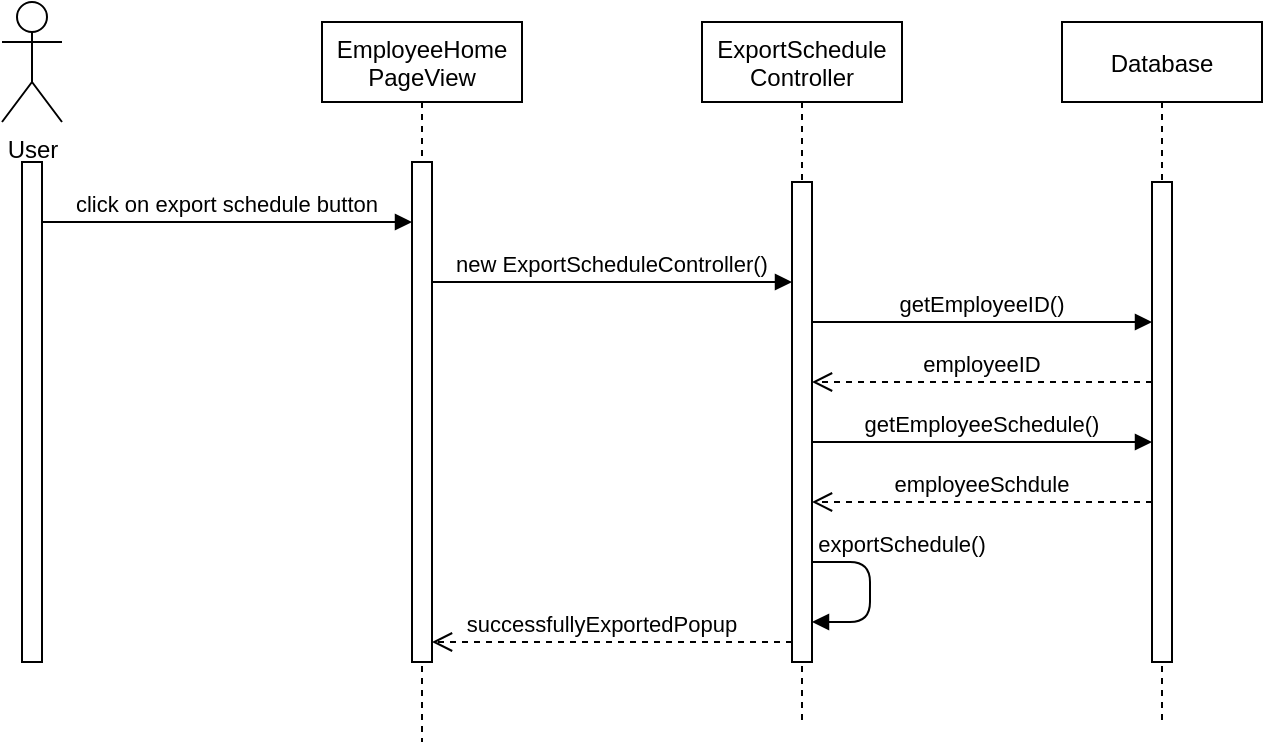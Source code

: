 <mxfile version="14.1.8" type="github">
  <diagram id="5uT8dm61a1b_Dk0GXY2D" name="Page-1">
    <mxGraphModel dx="923" dy="376" grid="1" gridSize="10" guides="1" tooltips="1" connect="1" arrows="1" fold="1" page="1" pageScale="1" pageWidth="827" pageHeight="1169" math="0" shadow="0">
      <root>
        <mxCell id="0" />
        <mxCell id="1" parent="0" />
        <mxCell id="bG4xbo2p4vwZnYhVoT0--1" value="EmployeeHome&#xa;PageView" style="shape=umlLifeline;perimeter=lifelinePerimeter;container=1;collapsible=0;recursiveResize=0;rounded=0;shadow=0;strokeWidth=1;" vertex="1" parent="1">
          <mxGeometry x="210" y="80" width="100" height="360" as="geometry" />
        </mxCell>
        <mxCell id="bG4xbo2p4vwZnYhVoT0--2" value="" style="points=[];perimeter=orthogonalPerimeter;rounded=0;shadow=0;strokeWidth=1;" vertex="1" parent="bG4xbo2p4vwZnYhVoT0--1">
          <mxGeometry x="45" y="70" width="10" height="250" as="geometry" />
        </mxCell>
        <mxCell id="bG4xbo2p4vwZnYhVoT0--3" value="ExportSchedule&#xa;Controller" style="shape=umlLifeline;perimeter=lifelinePerimeter;container=1;collapsible=0;recursiveResize=0;rounded=0;shadow=0;strokeWidth=1;" vertex="1" parent="1">
          <mxGeometry x="400" y="80" width="100" height="350" as="geometry" />
        </mxCell>
        <mxCell id="bG4xbo2p4vwZnYhVoT0--4" value="" style="points=[];perimeter=orthogonalPerimeter;rounded=0;shadow=0;strokeWidth=1;" vertex="1" parent="bG4xbo2p4vwZnYhVoT0--3">
          <mxGeometry x="45" y="80" width="10" height="240" as="geometry" />
        </mxCell>
        <mxCell id="bG4xbo2p4vwZnYhVoT0--5" value="User" style="shape=umlActor;verticalLabelPosition=bottom;verticalAlign=top;html=1;outlineConnect=0;" vertex="1" parent="1">
          <mxGeometry x="50" y="70" width="30" height="60" as="geometry" />
        </mxCell>
        <mxCell id="bG4xbo2p4vwZnYhVoT0--6" value="Database" style="shape=umlLifeline;perimeter=lifelinePerimeter;container=1;collapsible=0;recursiveResize=0;rounded=0;shadow=0;strokeWidth=1;" vertex="1" parent="1">
          <mxGeometry x="580" y="80" width="100" height="350" as="geometry" />
        </mxCell>
        <mxCell id="bG4xbo2p4vwZnYhVoT0--7" value="" style="points=[];perimeter=orthogonalPerimeter;rounded=0;shadow=0;strokeWidth=1;" vertex="1" parent="bG4xbo2p4vwZnYhVoT0--6">
          <mxGeometry x="45" y="80" width="10" height="240" as="geometry" />
        </mxCell>
        <mxCell id="bG4xbo2p4vwZnYhVoT0--8" value="" style="points=[];perimeter=orthogonalPerimeter;rounded=0;shadow=0;strokeWidth=1;" vertex="1" parent="1">
          <mxGeometry x="60" y="150" width="10" height="250" as="geometry" />
        </mxCell>
        <mxCell id="bG4xbo2p4vwZnYhVoT0--9" value="click on export schedule button" style="verticalAlign=bottom;endArrow=block;shadow=0;strokeWidth=1;" edge="1" parent="1" source="bG4xbo2p4vwZnYhVoT0--8" target="bG4xbo2p4vwZnYhVoT0--2">
          <mxGeometry relative="1" as="geometry">
            <mxPoint x="175" y="560" as="sourcePoint" />
            <mxPoint x="300" y="490" as="targetPoint" />
            <Array as="points">
              <mxPoint x="160" y="180" />
            </Array>
          </mxGeometry>
        </mxCell>
        <mxCell id="bG4xbo2p4vwZnYhVoT0--10" value="new ExportScheduleController()" style="verticalAlign=bottom;endArrow=block;shadow=0;strokeWidth=1;" edge="1" parent="1" source="bG4xbo2p4vwZnYhVoT0--2" target="bG4xbo2p4vwZnYhVoT0--4">
          <mxGeometry relative="1" as="geometry">
            <mxPoint x="228.5" y="210" as="sourcePoint" />
            <mxPoint x="413.5" y="210" as="targetPoint" />
            <Array as="points">
              <mxPoint x="318.5" y="210" />
            </Array>
          </mxGeometry>
        </mxCell>
        <mxCell id="bG4xbo2p4vwZnYhVoT0--11" value="getEmployeeID()" style="verticalAlign=bottom;endArrow=block;shadow=0;strokeWidth=1;" edge="1" parent="1" source="bG4xbo2p4vwZnYhVoT0--4" target="bG4xbo2p4vwZnYhVoT0--7">
          <mxGeometry relative="1" as="geometry">
            <mxPoint x="430" y="200" as="sourcePoint" />
            <mxPoint x="610" y="200" as="targetPoint" />
            <Array as="points">
              <mxPoint x="484" y="230" />
            </Array>
          </mxGeometry>
        </mxCell>
        <mxCell id="bG4xbo2p4vwZnYhVoT0--13" value="employeeID" style="verticalAlign=bottom;endArrow=open;dashed=1;endSize=8;shadow=0;strokeWidth=1;" edge="1" parent="1" source="bG4xbo2p4vwZnYhVoT0--7" target="bG4xbo2p4vwZnYhVoT0--4">
          <mxGeometry relative="1" as="geometry">
            <mxPoint x="330" y="560" as="targetPoint" />
            <mxPoint x="420" y="580" as="sourcePoint" />
            <Array as="points">
              <mxPoint x="530" y="260" />
            </Array>
            <mxPoint as="offset" />
          </mxGeometry>
        </mxCell>
        <mxCell id="bG4xbo2p4vwZnYhVoT0--14" value="getEmployeeSchedule()" style="verticalAlign=bottom;endArrow=block;shadow=0;strokeWidth=1;" edge="1" parent="1">
          <mxGeometry relative="1" as="geometry">
            <mxPoint x="455" y="290" as="sourcePoint" />
            <mxPoint x="625" y="290" as="targetPoint" />
            <Array as="points">
              <mxPoint x="484" y="290" />
            </Array>
          </mxGeometry>
        </mxCell>
        <mxCell id="bG4xbo2p4vwZnYhVoT0--15" value="employeeSchdule" style="verticalAlign=bottom;endArrow=open;dashed=1;endSize=8;shadow=0;strokeWidth=1;" edge="1" parent="1">
          <mxGeometry relative="1" as="geometry">
            <mxPoint x="455" y="320" as="targetPoint" />
            <mxPoint x="625" y="320" as="sourcePoint" />
            <Array as="points">
              <mxPoint x="530" y="320" />
            </Array>
            <mxPoint as="offset" />
          </mxGeometry>
        </mxCell>
        <mxCell id="bG4xbo2p4vwZnYhVoT0--18" value="exportSchedule()" style="verticalAlign=bottom;endArrow=block;shadow=0;strokeWidth=1;" edge="1" parent="1" target="bG4xbo2p4vwZnYhVoT0--4">
          <mxGeometry x="-0.341" y="16" relative="1" as="geometry">
            <mxPoint x="455" y="350" as="sourcePoint" />
            <mxPoint x="620" y="350" as="targetPoint" />
            <Array as="points">
              <mxPoint x="484" y="350" />
              <mxPoint x="484" y="380" />
            </Array>
            <mxPoint as="offset" />
          </mxGeometry>
        </mxCell>
        <mxCell id="bG4xbo2p4vwZnYhVoT0--19" value="successfullyExportedPopup" style="verticalAlign=bottom;endArrow=open;dashed=1;endSize=8;shadow=0;strokeWidth=1;" edge="1" parent="1" source="bG4xbo2p4vwZnYhVoT0--4" target="bG4xbo2p4vwZnYhVoT0--2">
          <mxGeometry x="0.056" relative="1" as="geometry">
            <mxPoint x="270" y="390" as="targetPoint" />
            <mxPoint x="440" y="390" as="sourcePoint" />
            <Array as="points">
              <mxPoint x="345" y="390" />
            </Array>
            <mxPoint as="offset" />
          </mxGeometry>
        </mxCell>
      </root>
    </mxGraphModel>
  </diagram>
</mxfile>
